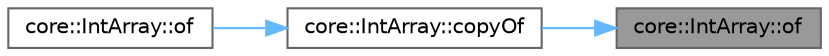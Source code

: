 digraph "core::IntArray::of"
{
 // INTERACTIVE_SVG=YES
 // LATEX_PDF_SIZE
  bgcolor="transparent";
  edge [fontname=Helvetica,fontsize=10,labelfontname=Helvetica,labelfontsize=10];
  node [fontname=Helvetica,fontsize=10,shape=box,height=0.2,width=0.4];
  rankdir="RL";
  Node1 [id="Node000001",label="core::IntArray::of",height=0.2,width=0.4,color="gray40", fillcolor="grey60", style="filled", fontcolor="black",tooltip="Obtains newly created empty array."];
  Node1 -> Node2 [id="edge1_Node000001_Node000002",dir="back",color="steelblue1",style="solid",tooltip=" "];
  Node2 [id="Node000002",label="core::IntArray::copyOf",height=0.2,width=0.4,color="grey40", fillcolor="white", style="filled",URL="$d5/d5b/a00135.html#ab9372882b28a084d8f7ee7d2c51fbe77",tooltip="Obtain newly created IntArray instance with primitive int array, such as int8_t[],..."];
  Node2 -> Node3 [id="edge2_Node000002_Node000003",dir="back",color="steelblue1",style="solid",tooltip=" "];
  Node3 [id="Node000003",label="core::IntArray::of",height=0.2,width=0.4,color="grey40", fillcolor="white", style="filled",URL="$d5/d5b/a00135.html#a0dc2eeaaf550da3907922c0ba7be1c48",tooltip="Obtain newly created IntArray instance with given integers values or code points."];
}
